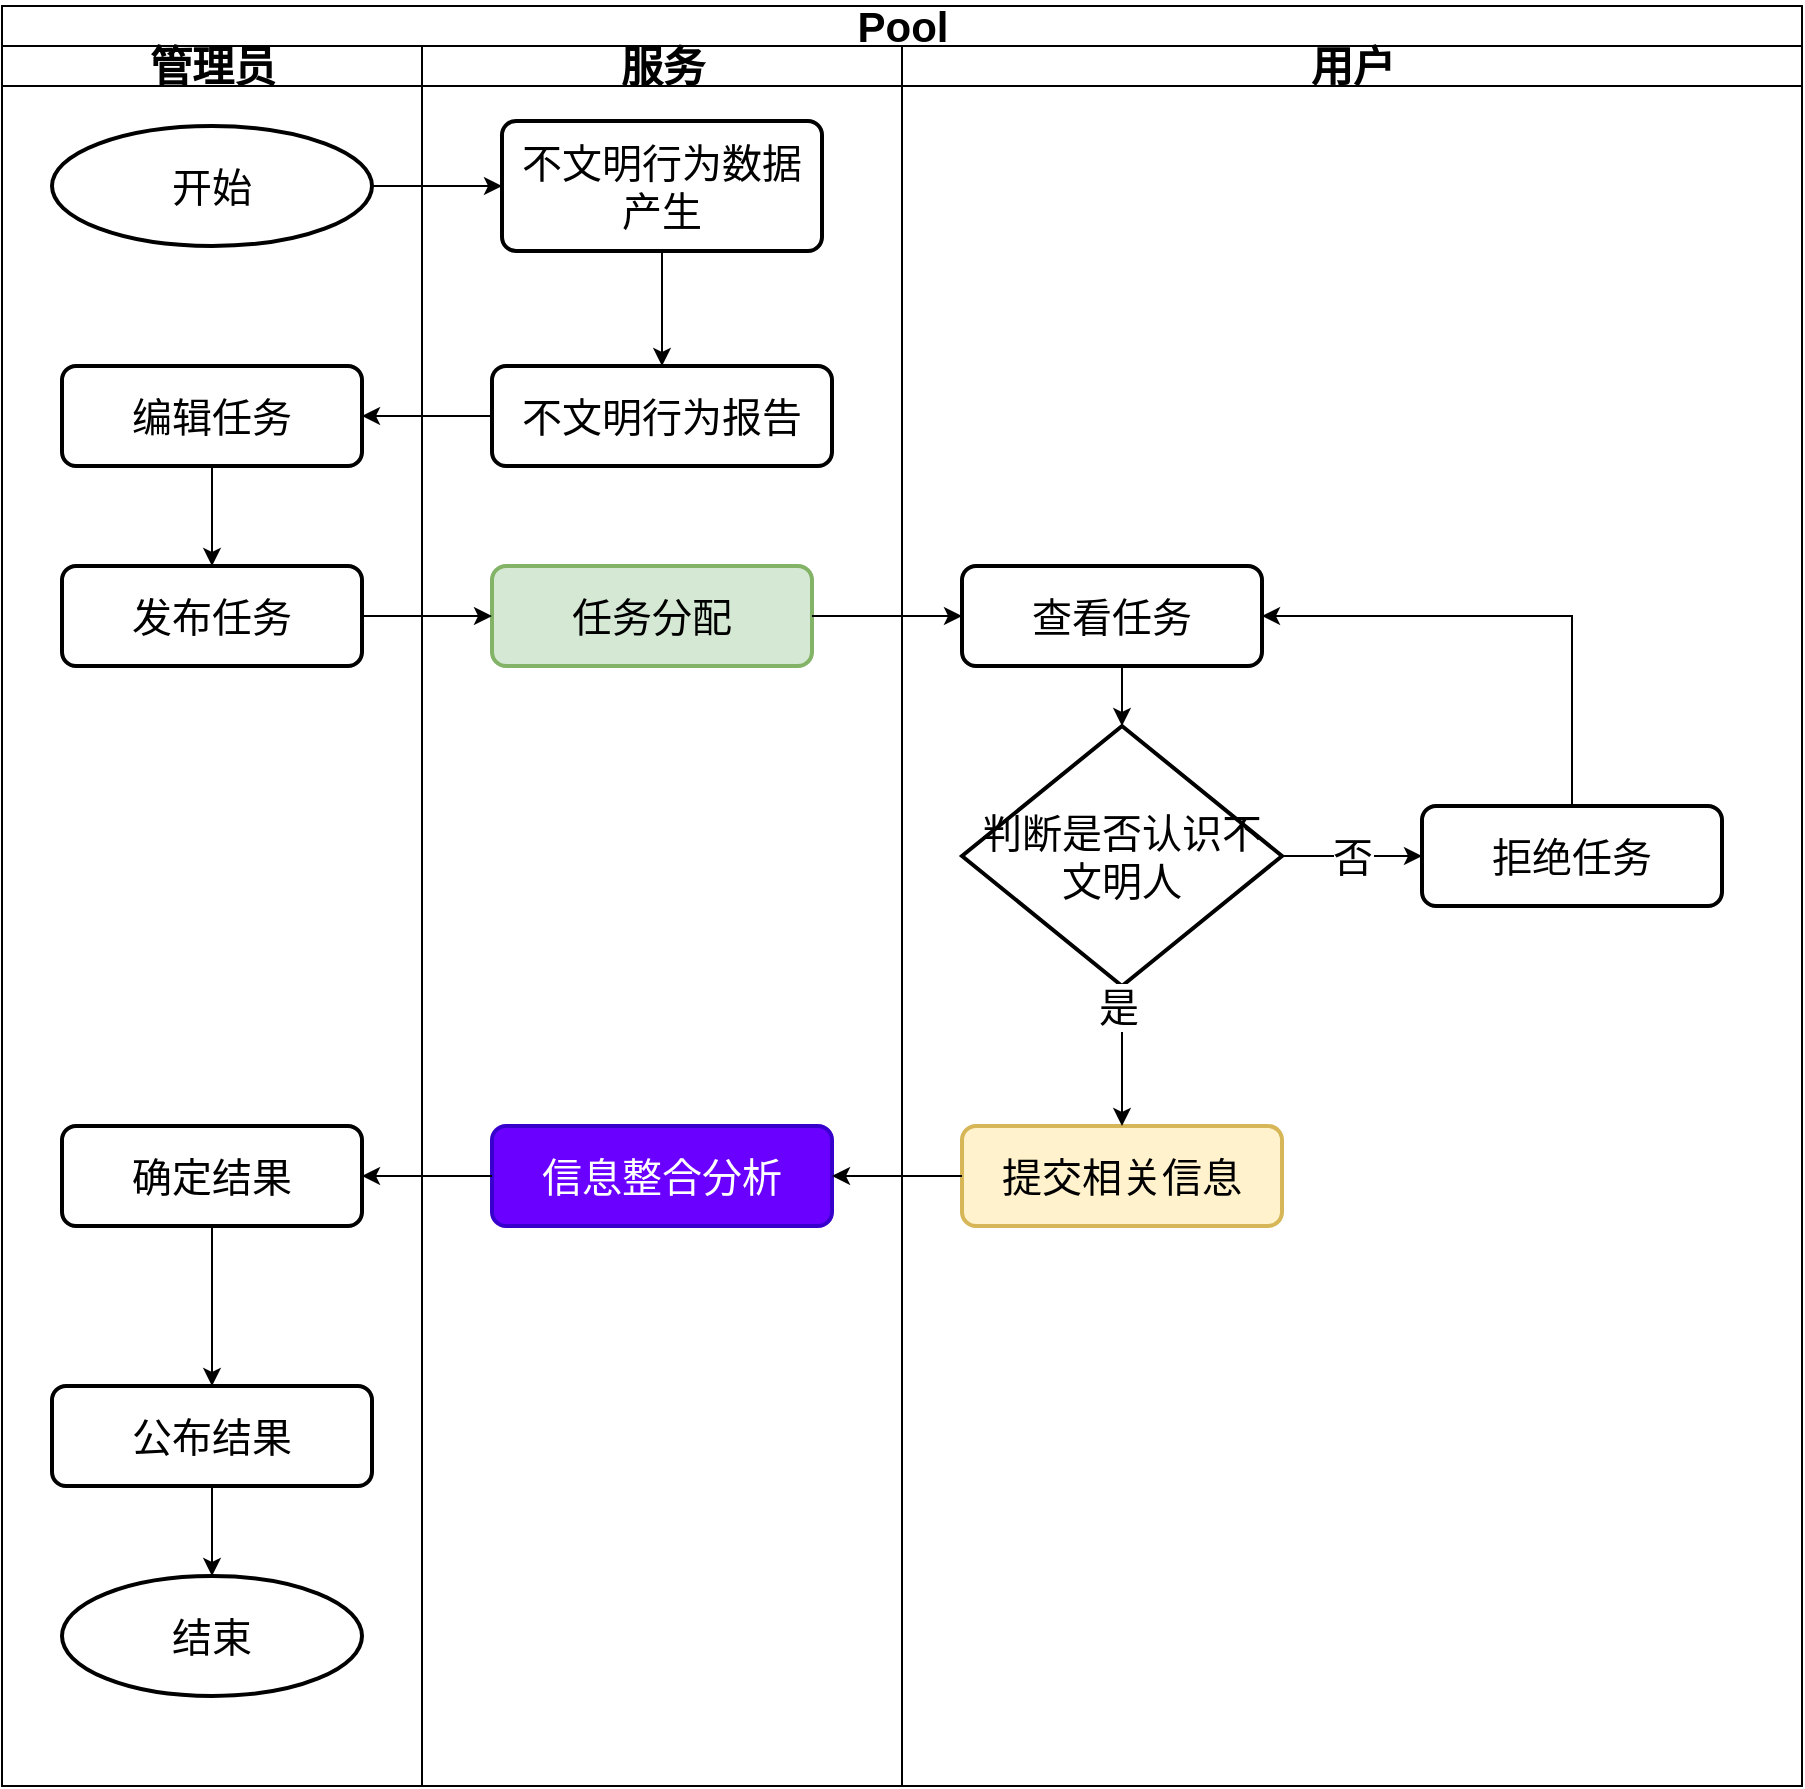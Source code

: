 <mxfile version="22.1.11" type="github">
  <diagram name="第 1 页" id="aMvRElPCNiSqlpsM78AC">
    <mxGraphModel dx="1179" dy="1808" grid="1" gridSize="10" guides="1" tooltips="1" connect="1" arrows="1" fold="1" page="1" pageScale="1" pageWidth="827" pageHeight="1169" math="0" shadow="0">
      <root>
        <mxCell id="0" />
        <mxCell id="1" parent="0" />
        <mxCell id="v_yzebvkAkZ8xxIpkDXC-5" style="edgeStyle=orthogonalEdgeStyle;rounded=0;orthogonalLoop=1;jettySize=auto;html=1;endArrow=classic;endFill=1;" edge="1" parent="1" source="v_yzebvkAkZ8xxIpkDXC-15">
          <mxGeometry relative="1" as="geometry">
            <Array as="points">
              <mxPoint x="135" y="205" />
              <mxPoint x="135" y="425" />
            </Array>
            <mxPoint x="705" y="250" as="targetPoint" />
          </mxGeometry>
        </mxCell>
        <mxCell id="v_yzebvkAkZ8xxIpkDXC-21" value="Pool" style="swimlane;childLayout=stackLayout;resizeParent=1;resizeParentMax=0;startSize=20;html=1;fontSize=21;" vertex="1" parent="1">
          <mxGeometry x="150" y="-260" width="900" height="890" as="geometry" />
        </mxCell>
        <mxCell id="v_yzebvkAkZ8xxIpkDXC-22" value="管理员" style="swimlane;startSize=20;html=1;fontSize=21;" vertex="1" parent="v_yzebvkAkZ8xxIpkDXC-21">
          <mxGeometry y="20" width="210" height="870" as="geometry" />
        </mxCell>
        <mxCell id="v_yzebvkAkZ8xxIpkDXC-25" value="开始" style="strokeWidth=2;html=1;shape=mxgraph.flowchart.start_1;whiteSpace=wrap;fontSize=20;" vertex="1" parent="v_yzebvkAkZ8xxIpkDXC-22">
          <mxGeometry x="25" y="40" width="160" height="60" as="geometry" />
        </mxCell>
        <mxCell id="v_yzebvkAkZ8xxIpkDXC-50" style="edgeStyle=orthogonalEdgeStyle;rounded=0;orthogonalLoop=1;jettySize=auto;html=1;exitX=0.5;exitY=1;exitDx=0;exitDy=0;entryX=0.5;entryY=0;entryDx=0;entryDy=0;" edge="1" parent="v_yzebvkAkZ8xxIpkDXC-22" source="v_yzebvkAkZ8xxIpkDXC-28" target="v_yzebvkAkZ8xxIpkDXC-32">
          <mxGeometry relative="1" as="geometry" />
        </mxCell>
        <mxCell id="v_yzebvkAkZ8xxIpkDXC-28" value="编辑任务" style="rounded=1;whiteSpace=wrap;html=1;absoluteArcSize=1;arcSize=14;strokeWidth=2;fontSize=20;" vertex="1" parent="v_yzebvkAkZ8xxIpkDXC-22">
          <mxGeometry x="30" y="160" width="150" height="50" as="geometry" />
        </mxCell>
        <mxCell id="v_yzebvkAkZ8xxIpkDXC-32" value="发布任务" style="rounded=1;whiteSpace=wrap;html=1;absoluteArcSize=1;arcSize=14;strokeWidth=2;fontSize=20;" vertex="1" parent="v_yzebvkAkZ8xxIpkDXC-22">
          <mxGeometry x="30" y="260" width="150" height="50" as="geometry" />
        </mxCell>
        <mxCell id="v_yzebvkAkZ8xxIpkDXC-49" style="edgeStyle=orthogonalEdgeStyle;rounded=0;orthogonalLoop=1;jettySize=auto;html=1;" edge="1" parent="v_yzebvkAkZ8xxIpkDXC-22" source="v_yzebvkAkZ8xxIpkDXC-44" target="v_yzebvkAkZ8xxIpkDXC-45">
          <mxGeometry relative="1" as="geometry" />
        </mxCell>
        <mxCell id="v_yzebvkAkZ8xxIpkDXC-44" value="确定结果" style="rounded=1;whiteSpace=wrap;html=1;absoluteArcSize=1;arcSize=14;strokeWidth=2;fontSize=20;" vertex="1" parent="v_yzebvkAkZ8xxIpkDXC-22">
          <mxGeometry x="30" y="540" width="150" height="50" as="geometry" />
        </mxCell>
        <mxCell id="v_yzebvkAkZ8xxIpkDXC-45" value="公布结果" style="rounded=1;whiteSpace=wrap;html=1;absoluteArcSize=1;arcSize=14;strokeWidth=2;fontSize=20;" vertex="1" parent="v_yzebvkAkZ8xxIpkDXC-22">
          <mxGeometry x="25" y="670" width="160" height="50" as="geometry" />
        </mxCell>
        <mxCell id="v_yzebvkAkZ8xxIpkDXC-54" value="结束" style="strokeWidth=2;html=1;shape=mxgraph.flowchart.start_1;whiteSpace=wrap;fontSize=20;" vertex="1" parent="v_yzebvkAkZ8xxIpkDXC-22">
          <mxGeometry x="30" y="765" width="150" height="60" as="geometry" />
        </mxCell>
        <mxCell id="v_yzebvkAkZ8xxIpkDXC-55" style="edgeStyle=orthogonalEdgeStyle;rounded=0;orthogonalLoop=1;jettySize=auto;html=1;exitX=0.5;exitY=1;exitDx=0;exitDy=0;entryX=0.5;entryY=0;entryDx=0;entryDy=0;entryPerimeter=0;" edge="1" parent="v_yzebvkAkZ8xxIpkDXC-22" source="v_yzebvkAkZ8xxIpkDXC-45" target="v_yzebvkAkZ8xxIpkDXC-54">
          <mxGeometry relative="1" as="geometry" />
        </mxCell>
        <mxCell id="v_yzebvkAkZ8xxIpkDXC-23" value="服务" style="swimlane;startSize=20;html=1;fontSize=21;" vertex="1" parent="v_yzebvkAkZ8xxIpkDXC-21">
          <mxGeometry x="210" y="20" width="240" height="870" as="geometry" />
        </mxCell>
        <mxCell id="v_yzebvkAkZ8xxIpkDXC-30" style="edgeStyle=orthogonalEdgeStyle;rounded=0;orthogonalLoop=1;jettySize=auto;html=1;exitX=0.5;exitY=1;exitDx=0;exitDy=0;entryX=0.5;entryY=0;entryDx=0;entryDy=0;fontSize=20;" edge="1" parent="v_yzebvkAkZ8xxIpkDXC-23" source="v_yzebvkAkZ8xxIpkDXC-26" target="v_yzebvkAkZ8xxIpkDXC-27">
          <mxGeometry relative="1" as="geometry" />
        </mxCell>
        <mxCell id="v_yzebvkAkZ8xxIpkDXC-26" value="不文明行为数据产生" style="rounded=1;whiteSpace=wrap;html=1;absoluteArcSize=1;arcSize=14;strokeWidth=2;fontSize=20;" vertex="1" parent="v_yzebvkAkZ8xxIpkDXC-23">
          <mxGeometry x="40" y="37.5" width="160" height="65" as="geometry" />
        </mxCell>
        <mxCell id="v_yzebvkAkZ8xxIpkDXC-27" value="不文明行为报告" style="rounded=1;whiteSpace=wrap;html=1;absoluteArcSize=1;arcSize=14;strokeWidth=2;fontSize=20;" vertex="1" parent="v_yzebvkAkZ8xxIpkDXC-23">
          <mxGeometry x="35" y="160" width="170" height="50" as="geometry" />
        </mxCell>
        <mxCell id="v_yzebvkAkZ8xxIpkDXC-33" value="任务分配" style="rounded=1;whiteSpace=wrap;html=1;absoluteArcSize=1;arcSize=14;strokeWidth=2;fontSize=20;fillColor=#d5e8d4;strokeColor=#82b366;" vertex="1" parent="v_yzebvkAkZ8xxIpkDXC-23">
          <mxGeometry x="35" y="260" width="160" height="50" as="geometry" />
        </mxCell>
        <mxCell id="v_yzebvkAkZ8xxIpkDXC-43" value="信息整合分析" style="rounded=1;whiteSpace=wrap;html=1;absoluteArcSize=1;arcSize=14;strokeWidth=2;fontSize=20;fillColor=#6a00ff;fontColor=#ffffff;strokeColor=#3700CC;" vertex="1" parent="v_yzebvkAkZ8xxIpkDXC-23">
          <mxGeometry x="35" y="540" width="170" height="50" as="geometry" />
        </mxCell>
        <mxCell id="v_yzebvkAkZ8xxIpkDXC-29" style="edgeStyle=orthogonalEdgeStyle;rounded=0;orthogonalLoop=1;jettySize=auto;html=1;exitX=1;exitY=0.5;exitDx=0;exitDy=0;exitPerimeter=0;entryX=0;entryY=0.5;entryDx=0;entryDy=0;fontSize=20;" edge="1" parent="v_yzebvkAkZ8xxIpkDXC-21" source="v_yzebvkAkZ8xxIpkDXC-25" target="v_yzebvkAkZ8xxIpkDXC-26">
          <mxGeometry relative="1" as="geometry" />
        </mxCell>
        <mxCell id="v_yzebvkAkZ8xxIpkDXC-24" value="用户" style="swimlane;startSize=20;html=1;fontSize=21;" vertex="1" parent="v_yzebvkAkZ8xxIpkDXC-21">
          <mxGeometry x="450" y="20" width="450" height="870" as="geometry" />
        </mxCell>
        <mxCell id="v_yzebvkAkZ8xxIpkDXC-34" value="查看任务" style="rounded=1;whiteSpace=wrap;html=1;absoluteArcSize=1;arcSize=14;strokeWidth=2;fontSize=20;" vertex="1" parent="v_yzebvkAkZ8xxIpkDXC-24">
          <mxGeometry x="30" y="260" width="150" height="50" as="geometry" />
        </mxCell>
        <mxCell id="v_yzebvkAkZ8xxIpkDXC-36" value="判断是否认识不文明人" style="strokeWidth=2;html=1;shape=mxgraph.flowchart.decision;whiteSpace=wrap;fontSize=20;" vertex="1" parent="v_yzebvkAkZ8xxIpkDXC-24">
          <mxGeometry x="30" y="340" width="160" height="130" as="geometry" />
        </mxCell>
        <mxCell id="v_yzebvkAkZ8xxIpkDXC-53" style="edgeStyle=orthogonalEdgeStyle;rounded=0;orthogonalLoop=1;jettySize=auto;html=1;exitX=0.5;exitY=0;exitDx=0;exitDy=0;entryX=1;entryY=0.5;entryDx=0;entryDy=0;" edge="1" parent="v_yzebvkAkZ8xxIpkDXC-24" source="v_yzebvkAkZ8xxIpkDXC-37" target="v_yzebvkAkZ8xxIpkDXC-34">
          <mxGeometry relative="1" as="geometry" />
        </mxCell>
        <mxCell id="v_yzebvkAkZ8xxIpkDXC-37" value="拒绝任务" style="rounded=1;whiteSpace=wrap;html=1;absoluteArcSize=1;arcSize=14;strokeWidth=2;fontSize=20;" vertex="1" parent="v_yzebvkAkZ8xxIpkDXC-24">
          <mxGeometry x="260" y="380" width="150" height="50" as="geometry" />
        </mxCell>
        <mxCell id="v_yzebvkAkZ8xxIpkDXC-46" value="否" style="edgeStyle=orthogonalEdgeStyle;rounded=0;orthogonalLoop=1;jettySize=auto;html=1;exitX=1;exitY=0.5;exitDx=0;exitDy=0;exitPerimeter=0;entryX=0;entryY=0.5;entryDx=0;entryDy=0;fontSize=20;" edge="1" parent="v_yzebvkAkZ8xxIpkDXC-24" source="v_yzebvkAkZ8xxIpkDXC-36" target="v_yzebvkAkZ8xxIpkDXC-37">
          <mxGeometry relative="1" as="geometry" />
        </mxCell>
        <mxCell id="v_yzebvkAkZ8xxIpkDXC-38" style="edgeStyle=orthogonalEdgeStyle;rounded=0;orthogonalLoop=1;jettySize=auto;html=1;exitX=0.5;exitY=1;exitDx=0;exitDy=0;entryX=0.5;entryY=0;entryDx=0;entryDy=0;entryPerimeter=0;fontSize=20;" edge="1" parent="v_yzebvkAkZ8xxIpkDXC-24" source="v_yzebvkAkZ8xxIpkDXC-34" target="v_yzebvkAkZ8xxIpkDXC-36">
          <mxGeometry relative="1" as="geometry" />
        </mxCell>
        <mxCell id="v_yzebvkAkZ8xxIpkDXC-35" value="提交相关信息" style="rounded=1;whiteSpace=wrap;html=1;absoluteArcSize=1;arcSize=14;strokeWidth=2;fontSize=20;fillColor=#fff2cc;strokeColor=#d6b656;" vertex="1" parent="v_yzebvkAkZ8xxIpkDXC-24">
          <mxGeometry x="30" y="540" width="160" height="50" as="geometry" />
        </mxCell>
        <mxCell id="v_yzebvkAkZ8xxIpkDXC-40" style="edgeStyle=orthogonalEdgeStyle;rounded=0;orthogonalLoop=1;jettySize=auto;html=1;exitX=0.5;exitY=1;exitDx=0;exitDy=0;exitPerimeter=0;fontSize=20;" edge="1" parent="v_yzebvkAkZ8xxIpkDXC-24" source="v_yzebvkAkZ8xxIpkDXC-36" target="v_yzebvkAkZ8xxIpkDXC-35">
          <mxGeometry relative="1" as="geometry" />
        </mxCell>
        <mxCell id="v_yzebvkAkZ8xxIpkDXC-42" value="是" style="edgeLabel;html=1;align=center;verticalAlign=middle;resizable=0;points=[];fontSize=20;" vertex="1" connectable="0" parent="v_yzebvkAkZ8xxIpkDXC-40">
          <mxGeometry x="-0.708" y="-2" relative="1" as="geometry">
            <mxPoint as="offset" />
          </mxGeometry>
        </mxCell>
        <mxCell id="v_yzebvkAkZ8xxIpkDXC-31" style="edgeStyle=orthogonalEdgeStyle;rounded=0;orthogonalLoop=1;jettySize=auto;html=1;exitX=0;exitY=0.5;exitDx=0;exitDy=0;entryX=1;entryY=0.5;entryDx=0;entryDy=0;fontSize=20;" edge="1" parent="v_yzebvkAkZ8xxIpkDXC-21" source="v_yzebvkAkZ8xxIpkDXC-27" target="v_yzebvkAkZ8xxIpkDXC-28">
          <mxGeometry relative="1" as="geometry" />
        </mxCell>
        <mxCell id="v_yzebvkAkZ8xxIpkDXC-47" style="edgeStyle=orthogonalEdgeStyle;rounded=0;orthogonalLoop=1;jettySize=auto;html=1;entryX=1;entryY=0.5;entryDx=0;entryDy=0;" edge="1" parent="v_yzebvkAkZ8xxIpkDXC-21" source="v_yzebvkAkZ8xxIpkDXC-35" target="v_yzebvkAkZ8xxIpkDXC-43">
          <mxGeometry relative="1" as="geometry" />
        </mxCell>
        <mxCell id="v_yzebvkAkZ8xxIpkDXC-48" style="edgeStyle=orthogonalEdgeStyle;rounded=0;orthogonalLoop=1;jettySize=auto;html=1;entryX=1;entryY=0.5;entryDx=0;entryDy=0;" edge="1" parent="v_yzebvkAkZ8xxIpkDXC-21" source="v_yzebvkAkZ8xxIpkDXC-43" target="v_yzebvkAkZ8xxIpkDXC-44">
          <mxGeometry relative="1" as="geometry" />
        </mxCell>
        <mxCell id="v_yzebvkAkZ8xxIpkDXC-51" style="edgeStyle=orthogonalEdgeStyle;rounded=0;orthogonalLoop=1;jettySize=auto;html=1;exitX=1;exitY=0.5;exitDx=0;exitDy=0;entryX=0;entryY=0.5;entryDx=0;entryDy=0;" edge="1" parent="v_yzebvkAkZ8xxIpkDXC-21" source="v_yzebvkAkZ8xxIpkDXC-32" target="v_yzebvkAkZ8xxIpkDXC-33">
          <mxGeometry relative="1" as="geometry" />
        </mxCell>
        <mxCell id="v_yzebvkAkZ8xxIpkDXC-52" style="edgeStyle=orthogonalEdgeStyle;rounded=0;orthogonalLoop=1;jettySize=auto;html=1;exitX=1;exitY=0.5;exitDx=0;exitDy=0;entryX=0;entryY=0.5;entryDx=0;entryDy=0;" edge="1" parent="v_yzebvkAkZ8xxIpkDXC-21" source="v_yzebvkAkZ8xxIpkDXC-33" target="v_yzebvkAkZ8xxIpkDXC-34">
          <mxGeometry relative="1" as="geometry" />
        </mxCell>
      </root>
    </mxGraphModel>
  </diagram>
</mxfile>
